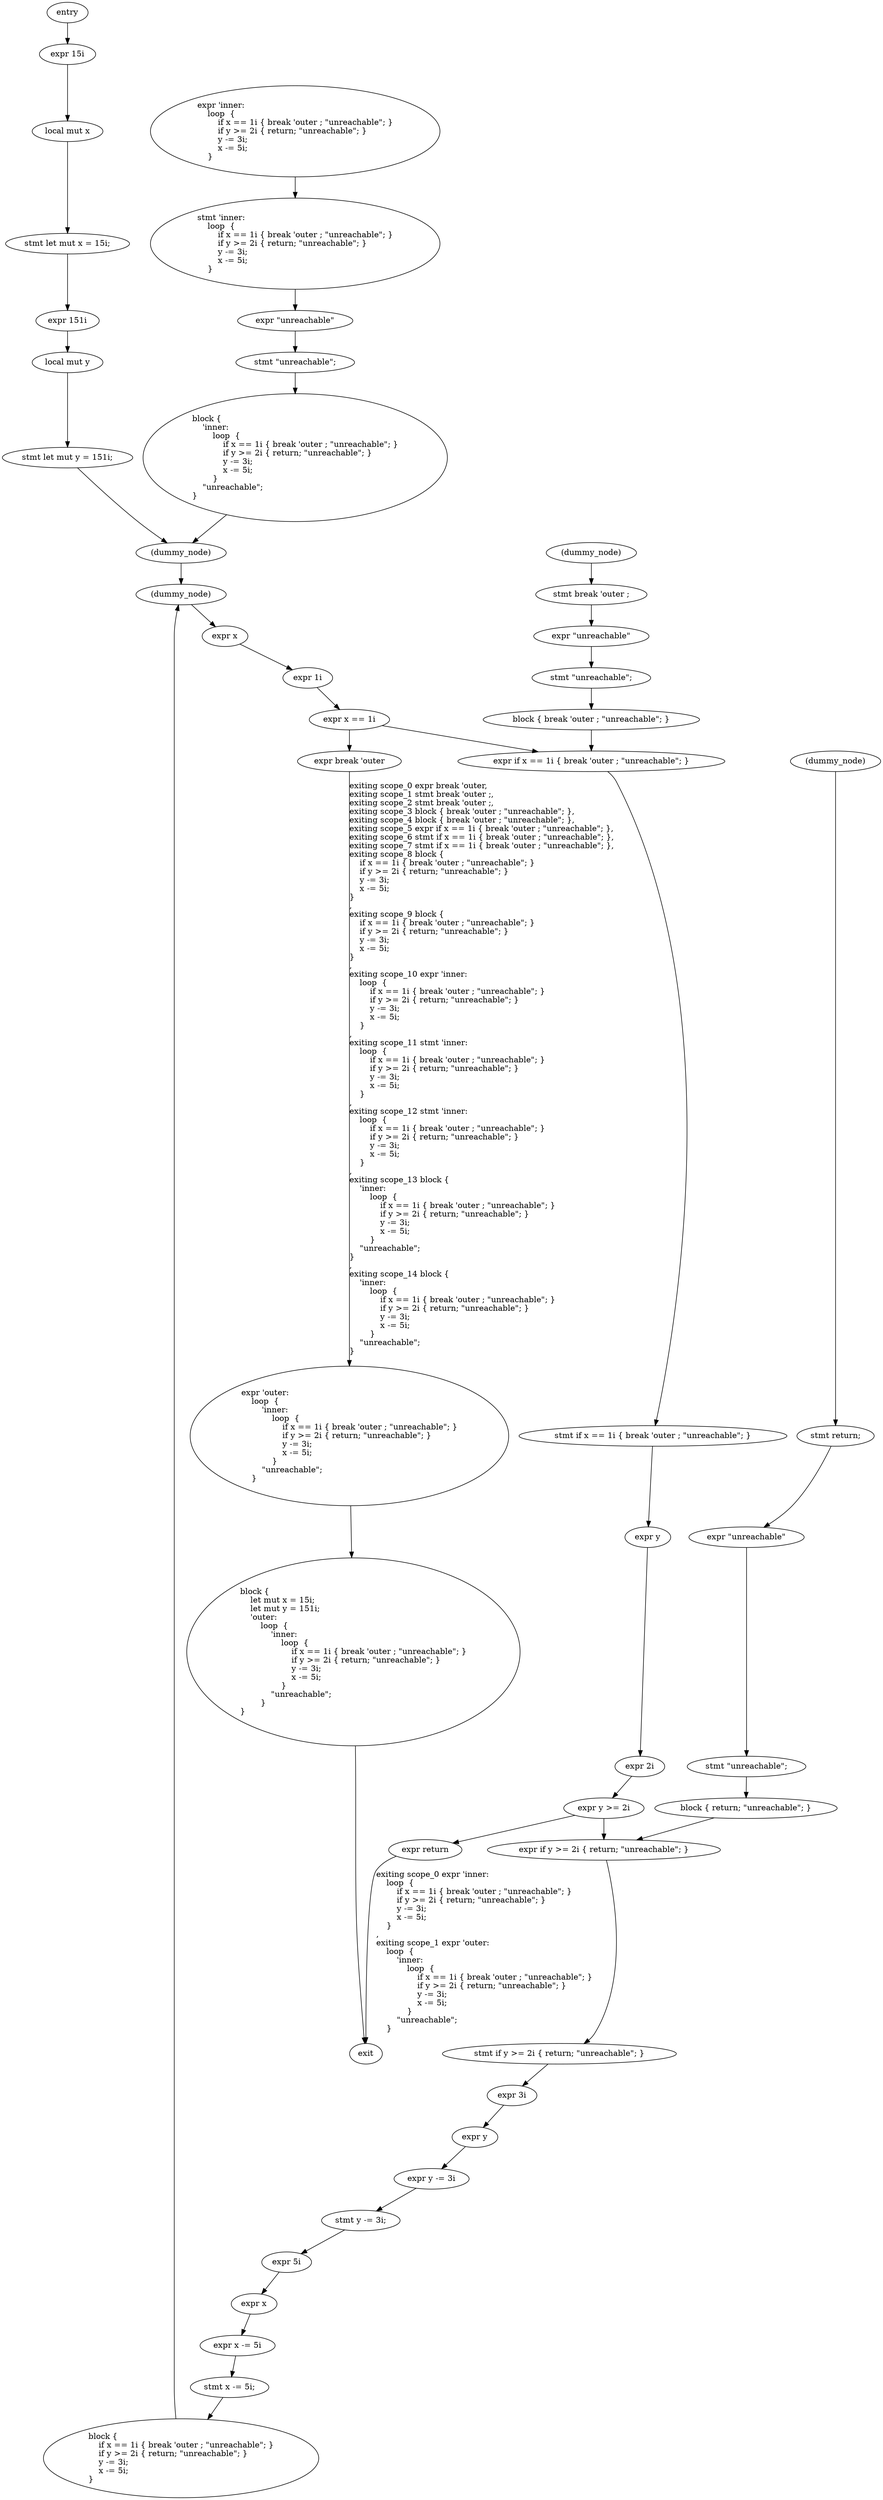 digraph block {
    N0[label="entry"];
    N1[label="exit"];
    N2[label="expr 15i"];
    N3[label="local mut x"];
    N4[label="stmt let mut x = 15i;"];
    N5[label="expr 151i"];
    N6[label="local mut y"];
    N7[label="stmt let mut y = 151i;"];
    N8[label="(dummy_node)"];
    N9[label="expr \'outer:\l    loop  {\l        \'inner:\l            loop  {\l                if x == 1i { break \'outer ; \"unreachable\"; }\l                if y >= 2i { return; \"unreachable\"; }\l                y -= 3i;\l                x -= 5i;\l            }\l        \"unreachable\";\l    }\l"];
    N10[label="(dummy_node)"];
    N11[label="expr \'inner:\l    loop  {\l        if x == 1i { break \'outer ; \"unreachable\"; }\l        if y >= 2i { return; \"unreachable\"; }\l        y -= 3i;\l        x -= 5i;\l    }\l"];
    N12[label="expr x"];
    N13[label="expr 1i"];
    N14[label="expr x == 1i"];
    N15[label="expr break \'outer"];
    N16[label="(dummy_node)"];
    N17[label="stmt break \'outer ;"];
    N18[label="expr \"unreachable\""];
    N19[label="stmt \"unreachable\";"];
    N20[label="block { break \'outer ; \"unreachable\"; }"];
    N21[label="expr if x == 1i { break \'outer ; \"unreachable\"; }"];
    N22[label="stmt if x == 1i { break \'outer ; \"unreachable\"; }"];
    N23[label="expr y"];
    N24[label="expr 2i"];
    N25[label="expr y >= 2i"];
    N26[label="expr return"];
    N27[label="(dummy_node)"];
    N28[label="stmt return;"];
    N29[label="expr \"unreachable\""];
    N30[label="stmt \"unreachable\";"];
    N31[label="block { return; \"unreachable\"; }"];
    N32[label="expr if y >= 2i { return; \"unreachable\"; }"];
    N33[label="stmt if y >= 2i { return; \"unreachable\"; }"];
    N34[label="expr 3i"];
    N35[label="expr y"];
    N36[label="expr y -= 3i"];
    N37[label="stmt y -= 3i;"];
    N38[label="expr 5i"];
    N39[label="expr x"];
    N40[label="expr x -= 5i"];
    N41[label="stmt x -= 5i;"];
    N42[label="block {\l    if x == 1i { break \'outer ; \"unreachable\"; }\l    if y >= 2i { return; \"unreachable\"; }\l    y -= 3i;\l    x -= 5i;\l}\l"];
    N43[label="stmt \'inner:\l    loop  {\l        if x == 1i { break \'outer ; \"unreachable\"; }\l        if y >= 2i { return; \"unreachable\"; }\l        y -= 3i;\l        x -= 5i;\l    }\l"];
    N44[label="expr \"unreachable\""];
    N45[label="stmt \"unreachable\";"];
    N46[label="block {\l    \'inner:\l        loop  {\l            if x == 1i { break \'outer ; \"unreachable\"; }\l            if y >= 2i { return; \"unreachable\"; }\l            y -= 3i;\l            x -= 5i;\l        }\l    \"unreachable\";\l}\l"];
    N47[label="block {\l    let mut x = 15i;\l    let mut y = 151i;\l    \'outer:\l        loop  {\l            \'inner:\l                loop  {\l                    if x == 1i { break \'outer ; \"unreachable\"; }\l                    if y >= 2i { return; \"unreachable\"; }\l                    y -= 3i;\l                    x -= 5i;\l                }\l            \"unreachable\";\l        }\l}\l"];
    N0 -> N2;
    N2 -> N3;
    N3 -> N4;
    N4 -> N5;
    N5 -> N6;
    N6 -> N7;
    N7 -> N8;
    N8 -> N10;
    N10 -> N12;
    N12 -> N13;
    N13 -> N14;
    N14 -> N15;
    N15 -> N9[label="exiting scope_0 expr break \'outer,\lexiting scope_1 stmt break \'outer ;,\lexiting scope_2 stmt break \'outer ;,\lexiting scope_3 block { break \'outer ; \"unreachable\"; },\lexiting scope_4 block { break \'outer ; \"unreachable\"; },\lexiting scope_5 expr if x == 1i { break \'outer ; \"unreachable\"; },\lexiting scope_6 stmt if x == 1i { break \'outer ; \"unreachable\"; },\lexiting scope_7 stmt if x == 1i { break \'outer ; \"unreachable\"; },\lexiting scope_8 block {\l    if x == 1i { break \'outer ; \"unreachable\"; }\l    if y >= 2i { return; \"unreachable\"; }\l    y -= 3i;\l    x -= 5i;\l}\l,\lexiting scope_9 block {\l    if x == 1i { break \'outer ; \"unreachable\"; }\l    if y >= 2i { return; \"unreachable\"; }\l    y -= 3i;\l    x -= 5i;\l}\l,\lexiting scope_10 expr \'inner:\l    loop  {\l        if x == 1i { break \'outer ; \"unreachable\"; }\l        if y >= 2i { return; \"unreachable\"; }\l        y -= 3i;\l        x -= 5i;\l    }\l,\lexiting scope_11 stmt \'inner:\l    loop  {\l        if x == 1i { break \'outer ; \"unreachable\"; }\l        if y >= 2i { return; \"unreachable\"; }\l        y -= 3i;\l        x -= 5i;\l    }\l,\lexiting scope_12 stmt \'inner:\l    loop  {\l        if x == 1i { break \'outer ; \"unreachable\"; }\l        if y >= 2i { return; \"unreachable\"; }\l        y -= 3i;\l        x -= 5i;\l    }\l,\lexiting scope_13 block {\l    \'inner:\l        loop  {\l            if x == 1i { break \'outer ; \"unreachable\"; }\l            if y >= 2i { return; \"unreachable\"; }\l            y -= 3i;\l            x -= 5i;\l        }\l    \"unreachable\";\l}\l,\lexiting scope_14 block {\l    \'inner:\l        loop  {\l            if x == 1i { break \'outer ; \"unreachable\"; }\l            if y >= 2i { return; \"unreachable\"; }\l            y -= 3i;\l            x -= 5i;\l        }\l    \"unreachable\";\l}\l"];
    N16 -> N17;
    N17 -> N18;
    N18 -> N19;
    N19 -> N20;
    N14 -> N21;
    N20 -> N21;
    N21 -> N22;
    N22 -> N23;
    N23 -> N24;
    N24 -> N25;
    N25 -> N26;
    N26 -> N1[label="exiting scope_0 expr \'inner:\l    loop  {\l        if x == 1i { break \'outer ; \"unreachable\"; }\l        if y >= 2i { return; \"unreachable\"; }\l        y -= 3i;\l        x -= 5i;\l    }\l,\lexiting scope_1 expr \'outer:\l    loop  {\l        \'inner:\l            loop  {\l                if x == 1i { break \'outer ; \"unreachable\"; }\l                if y >= 2i { return; \"unreachable\"; }\l                y -= 3i;\l                x -= 5i;\l            }\l        \"unreachable\";\l    }\l"];
    N27 -> N28;
    N28 -> N29;
    N29 -> N30;
    N30 -> N31;
    N25 -> N32;
    N31 -> N32;
    N32 -> N33;
    N33 -> N34;
    N34 -> N35;
    N35 -> N36;
    N36 -> N37;
    N37 -> N38;
    N38 -> N39;
    N39 -> N40;
    N40 -> N41;
    N41 -> N42;
    N42 -> N10;
    N11 -> N43;
    N43 -> N44;
    N44 -> N45;
    N45 -> N46;
    N46 -> N8;
    N9 -> N47;
    N47 -> N1;
}
